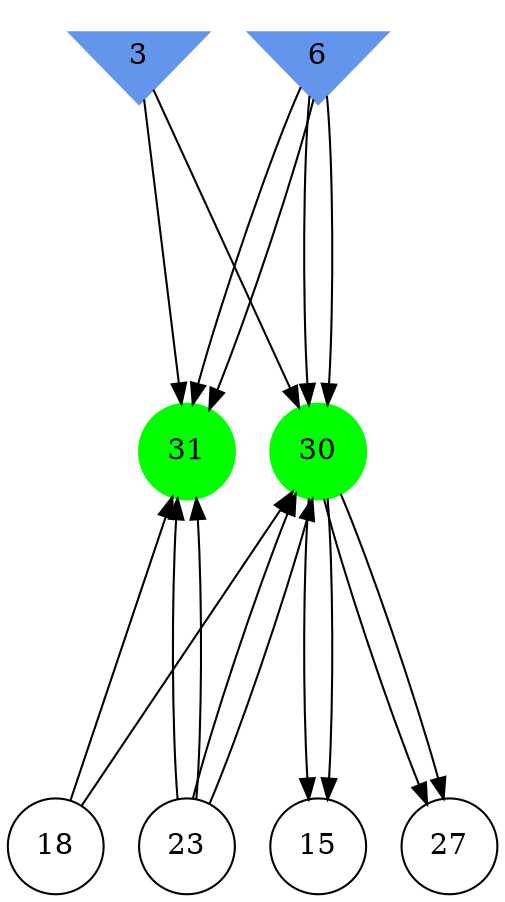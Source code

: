 digraph brain {
	ranksep=2.0;
	3 [shape=invtriangle,style=filled,color=cornflowerblue];
	6 [shape=invtriangle,style=filled,color=cornflowerblue];
	15 [shape=circle,color=black];
	18 [shape=circle,color=black];
	23 [shape=circle,color=black];
	27 [shape=circle,color=black];
	30 [shape=circle,style=filled,color=green];
	31 [shape=circle,style=filled,color=green];
	6	->	31;
	6	->	30;
	23	->	31;
	23	->	30;
	18	->	31;
	18	->	30;
	30	->	15;
	30	->	27;
	30	->	15;
	30	->	27;
	6	->	31;
	6	->	30;
	23	->	31;
	23	->	30;
	3	->	31;
	3	->	30;
	{ rank=same; 3; 6; }
	{ rank=same; 15; 18; 23; 27; }
	{ rank=same; 30; 31; }
}
